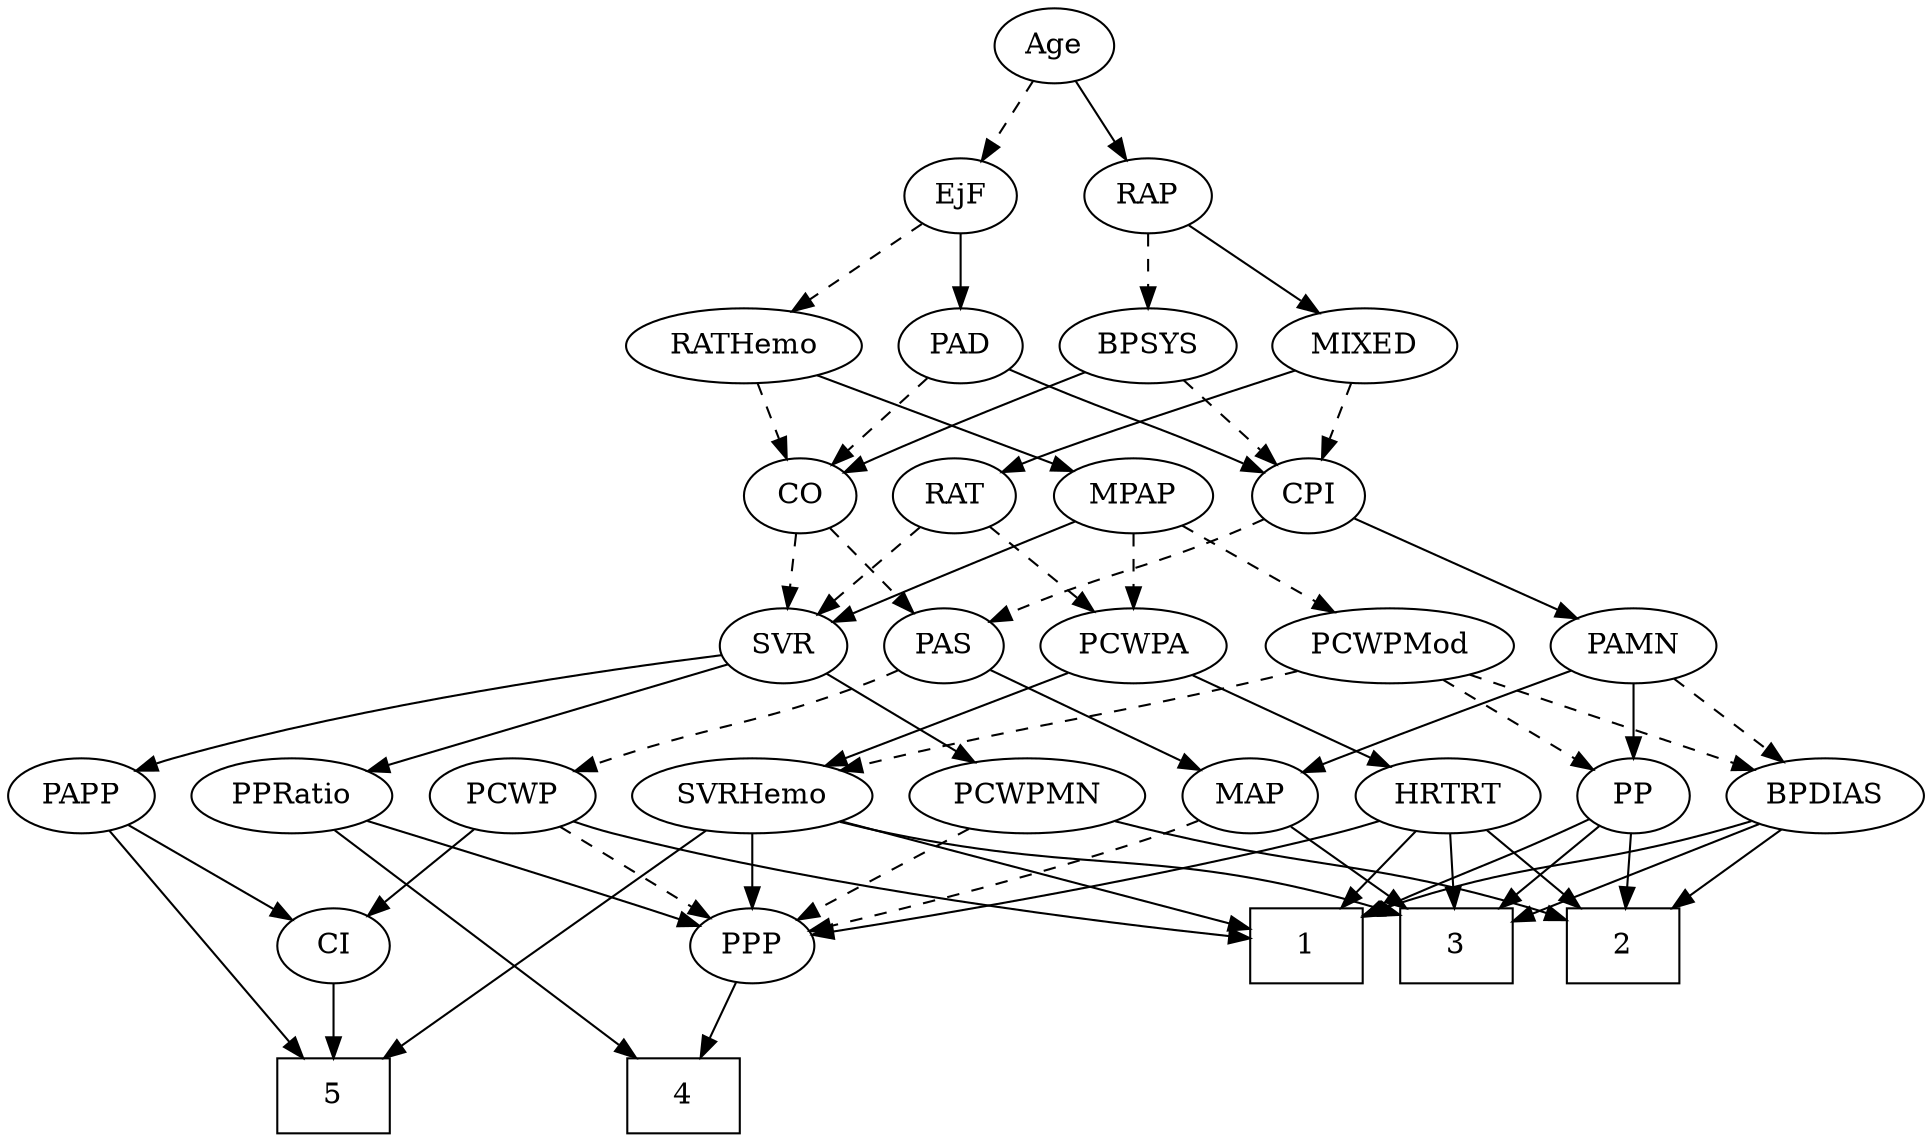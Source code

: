 strict digraph {
	graph [bb="0,0,835.85,540"];
	node [label="\N"];
	1	[height=0.5,
		pos="556.85,90",
		shape=box,
		width=0.75];
	2	[height=0.5,
		pos="714.85,90",
		shape=box,
		width=0.75];
	3	[height=0.5,
		pos="628.85,90",
		shape=box,
		width=0.75];
	4	[height=0.5,
		pos="286.85,18",
		shape=box,
		width=0.75];
	5	[height=0.5,
		pos="133.85,18",
		shape=box,
		width=0.75];
	Age	[height=0.5,
		pos="467.85,522",
		width=0.75];
	EjF	[height=0.5,
		pos="425.85,450",
		width=0.75];
	Age -> EjF	[pos="e,435.63,467.31 458.32,505.12 453.18,496.56 446.73,485.8 440.93,476.13",
		style=dashed];
	RAP	[height=0.5,
		pos="509.85,450",
		width=0.77632];
	Age -> RAP	[pos="e,500.06,467.31 477.38,505.12 482.51,496.56 488.97,485.8 494.77,476.13",
		style=solid];
	PAD	[height=0.5,
		pos="425.85,378",
		width=0.79437];
	EjF -> PAD	[pos="e,425.85,396.1 425.85,431.7 425.85,423.98 425.85,414.71 425.85,406.11",
		style=solid];
	RATHemo	[height=0.5,
		pos="329.85,378",
		width=1.3721];
	EjF -> RATHemo	[pos="e,351.03,394.45 408.24,436.16 394.63,426.24 375.48,412.27 359.52,400.63",
		style=dashed];
	MIXED	[height=0.5,
		pos="605.85,378",
		width=1.1193];
	RAP -> MIXED	[pos="e,585.54,393.8 527.9,435.83 541.74,425.74 561.11,411.62 577.08,399.98",
		style=solid];
	BPSYS	[height=0.5,
		pos="509.85,378",
		width=1.0471];
	RAP -> BPSYS	[pos="e,509.85,396.1 509.85,431.7 509.85,423.98 509.85,414.71 509.85,406.11",
		style=dashed];
	CPI	[height=0.5,
		pos="583.85,306",
		width=0.75];
	MIXED -> CPI	[pos="e,589.12,323.79 600.52,360.05 598.01,352.06 594.95,342.33 592.14,333.4",
		style=dashed];
	RAT	[height=0.5,
		pos="423.85,306",
		width=0.75827];
	MIXED -> RAT	[pos="e,445.02,317.4 574.97,366.17 538.78,353.41 481.07,332.84 459.85,324 458.03,323.24 456.17,322.44 454.3,321.62",
		style=solid];
	MPAP	[height=0.5,
		pos="503.85,306",
		width=0.97491];
	SVR	[height=0.5,
		pos="343.85,234",
		width=0.77632];
	MPAP -> SVR	[pos="e,366.11,245.33 477.37,293.81 452.41,283.2 413.99,266.75 380.85,252 379.05,251.2 377.22,250.38 375.36,249.54",
		style=solid];
	PCWPMod	[height=0.5,
		pos="615.85,234",
		width=1.4443];
	MPAP -> PCWPMod	[pos="e,591.88,249.98 525.18,291.67 541.61,281.4 564.62,267.02 583.35,255.31",
		style=dashed];
	PCWPA	[height=0.5,
		pos="503.85,234",
		width=1.1555];
	MPAP -> PCWPA	[pos="e,503.85,252.1 503.85,287.7 503.85,279.98 503.85,270.71 503.85,262.11",
		style=dashed];
	CO	[height=0.5,
		pos="351.85,306",
		width=0.75];
	BPSYS -> CO	[pos="e,373.12,317.18 482.6,365.45 457.81,354.88 420.24,338.68 387.85,324 386.05,323.19 384.21,322.34 382.36,321.49",
		style=solid];
	BPSYS -> CPI	[pos="e,568.98,321.07 526.27,361.46 536.65,351.65 550.2,338.83 561.54,328.1",
		style=dashed];
	PAD -> CO	[pos="e,366.91,321.25 410.51,362.5 400.03,352.58 385.95,339.26 374.22,328.16",
		style=dashed];
	PAD -> CPI	[pos="e,562.59,317.21 448.1,366.64 452.95,364.42 458.06,362.11 462.85,360 500.38,343.43 510.4,340.76 547.85,324 549.65,323.2 551.49,322.36 \
553.35,321.51",
		style=solid];
	PAS	[height=0.5,
		pos="416.85,234",
		width=0.75];
	CO -> PAS	[pos="e,403.08,249.82 365.63,290.15 374.51,280.6 386.21,267.99 396.19,257.25",
		style=dashed];
	CO -> SVR	[pos="e,345.8,252.1 349.87,287.7 348.99,279.98 347.93,270.71 346.95,262.11",
		style=dashed];
	MAP	[height=0.5,
		pos="533.85,162",
		width=0.84854];
	PAS -> MAP	[pos="e,513.02,175.46 436.43,221.28 454.99,210.18 483.1,193.36 504.37,180.64",
		style=solid];
	PCWP	[height=0.5,
		pos="213.85,162",
		width=0.97491];
	PAS -> PCWP	[pos="e,240.71,173.79 395.77,222.37 390.93,220.12 385.76,217.87 380.85,216 327.6,195.78 311.79,198.28 257.85,180 255.32,179.14 252.72,\
178.23 250.11,177.28",
		style=dashed];
	PAMN	[height=0.5,
		pos="721.85,234",
		width=1.011];
	BPDIAS	[height=0.5,
		pos="721.85,162",
		width=1.1735];
	PAMN -> BPDIAS	[pos="e,721.85,180.1 721.85,215.7 721.85,207.98 721.85,198.71 721.85,190.11",
		style=dashed];
	PAMN -> MAP	[pos="e,557.65,173.73 693.81,222.27 688.2,220.16 682.34,217.99 676.85,216 630.85,199.36 618.41,197.79 572.85,180 570.99,179.27 569.09,\
178.51 567.18,177.73",
		style=solid];
	PP	[height=0.5,
		pos="808.85,162",
		width=0.75];
	PAMN -> PP	[pos="e,792.19,176.4 740.3,218.15 753.14,207.82 770.4,193.93 784.39,182.68",
		style=solid];
	RATHemo -> MPAP	[pos="e,476.98,317.81 361.76,364.16 391.6,352.16 436.11,334.25 467.35,321.68",
		style=solid];
	RATHemo -> CO	[pos="e,346.57,323.79 335.17,360.05 337.69,352.06 340.74,342.33 343.55,333.4",
		style=dashed];
	CPI -> PAS	[pos="e,438.04,245.35 562.65,294.65 557.82,292.39 552.68,290.05 547.85,288 506.29,270.35 494.41,269.65 452.85,252 451.03,251.23 449.18,\
250.42 447.31,249.59",
		style=dashed];
	CPI -> PAMN	[pos="e,697.43,247.39 604.81,294.37 626.97,283.13 662.25,265.23 688.29,252.02",
		style=solid];
	RAT -> SVR	[pos="e,359.89,249.04 408.04,291.17 396.5,281.07 380.66,267.21 367.6,255.79",
		style=dashed];
	RAT -> PCWPA	[pos="e,486.13,250.51 439.65,291.17 450.74,281.47 465.8,268.29 478.54,257.14",
		style=dashed];
	PCWPMN	[height=0.5,
		pos="434.85,162",
		width=1.3902];
	SVR -> PCWPMN	[pos="e,414.5,178.65 361.39,219.5 374.09,209.74 391.52,196.33 406.22,185.02",
		style=solid];
	PPRatio	[height=0.5,
		pos="120.85,162",
		width=1.1013];
	SVR -> PPRatio	[pos="e,151.11,173.7 318.97,225.75 285.12,215.81 222.69,197.21 169.85,180 166.9,179.04 163.87,178.03 160.81,177.01",
		style=solid];
	PAPP	[height=0.5,
		pos="31.847,162",
		width=0.88464];
	SVR -> PAPP	[pos="e,55.657,174.08 316.36,229.59 266.74,223 159.25,206.76 71.847,180 69.595,179.31 67.297,178.54 64.998,177.71",
		style=solid];
	SVRHemo	[height=0.5,
		pos="316.85,162",
		width=1.3902];
	PCWPMod -> SVRHemo	[pos="e,353.86,174.17 577.24,221.78 569.83,219.76 562.12,217.74 554.85,216 475.93,197.09 454.68,199.25 375.85,180 371.83,179.02 367.67,\
177.94 363.51,176.83",
		style=dashed];
	PCWPMod -> BPDIAS	[pos="e,699.98,177.44 638.85,217.81 654.3,207.61 674.82,194.05 691.6,182.98",
		style=dashed];
	PCWPMod -> PP	[pos="e,787.71,173.48 653.72,221.57 685.8,211.56 732.83,196.14 772.85,180 774.67,179.26 776.54,178.48 778.41,177.67",
		style=dashed];
	PCWPA -> SVRHemo	[pos="e,350.14,175.46 473.39,221.6 442.45,210.02 394.29,191.99 359.55,178.99",
		style=solid];
	HRTRT	[height=0.5,
		pos="621.85,162",
		width=1.1013];
	PCWPA -> HRTRT	[pos="e,598.69,176.73 527.44,219 545.41,208.35 570.32,193.57 590.04,181.87",
		style=solid];
	PCWPMN -> 2	[pos="e,687.78,100.86 471.87,149.88 479.13,147.83 486.71,145.78 493.85,144 569.21,125.24 589.95,128.54 664.85,108 669.19,106.81 673.71,\
105.45 678.18,104.03",
		style=solid];
	PPP	[height=0.5,
		pos="316.85,90",
		width=0.75];
	PCWPMN -> PPP	[pos="e,336.48,102.65 410.11,146.33 391.21,135.11 365.12,119.64 345.35,107.91",
		style=dashed];
	SVRHemo -> 1	[pos="e,529.67,98.928 354.35,150.06 399.57,136.87 475.1,114.84 520.03,101.74",
		style=solid];
	SVRHemo -> 3	[pos="e,601.64,104.8 353.5,149.73 360.86,147.66 368.57,145.65 375.85,144 468.13,123.12 497.64,136.24 592,107.78",
		style=solid];
	SVRHemo -> 5	[pos="e,155.93,36.133 296.56,145.26 264.38,120.29 201.43,71.443 163.97,42.371",
		style=solid];
	SVRHemo -> PPP	[pos="e,316.85,108.1 316.85,143.7 316.85,135.98 316.85,126.71 316.85,118.11",
		style=solid];
	BPDIAS -> 1	[pos="e,583.91,103.96 691.95,149.22 667.63,139.53 632.26,125.19 593.33,108.12",
		style=solid];
	BPDIAS -> 2	[pos="e,716.56,108.1 720.12,143.7 719.35,135.98 718.42,126.71 717.56,118.11",
		style=solid];
	BPDIAS -> 3	[pos="e,651.6,108.13 701.67,145.81 689.46,136.62 673.64,124.71 659.86,114.34",
		style=solid];
	MAP -> 3	[pos="e,605.53,108.18 552.16,147.5 564.87,138.14 582.14,125.42 597.06,114.42",
		style=solid];
	MAP -> PPP	[pos="e,341.46,97.441 510.33,150.49 504.96,148.24 499.24,145.95 493.85,144 445.1,126.41 387.39,109.91 351.44,100.13",
		style=dashed];
	PP -> 1	[pos="e,584.08,104.7 788.26,150.23 783.31,147.93 777.97,145.69 772.85,144 698.41,119.39 672.35,132.48 593.91,107.89",
		style=solid];
	PP -> 2	[pos="e,737.79,108.08 791.17,147.83 778.42,138.34 760.89,125.29 745.84,114.08",
		style=solid];
	PP -> 3	[pos="e,655.93,100.16 787.67,150.62 782.83,148.35 777.69,146.03 772.85,144 736.91,128.94 695.04,113.79 665.74,103.57",
		style=solid];
	PPP -> 4	[pos="e,294.32,36.447 309.74,72.411 306.33,64.454 302.16,54.722 298.31,45.756",
		style=solid];
	PPRatio -> 4	[pos="e,266.9,36.062 138.61,145.8 167.49,121.1 224.85,72.037 259.13,42.712",
		style=solid];
	PPRatio -> PPP	[pos="e,293.94,99.539 151.35,150.37 181.69,139.76 229.55,122.93 270.85,108 275.2,106.43 279.78,104.76 284.29,103.1",
		style=solid];
	PCWP -> 1	[pos="e,529.65,94.033 240.09,149.91 245.87,147.74 252.01,145.63 257.85,144 350.35,118.19 462.6,102.28 519.66,95.243",
		style=solid];
	PCWP -> PPP	[pos="e,298.61,103.39 234.2,147.17 250.17,136.31 272.55,121.1 290,109.25",
		style=dashed];
	CI	[height=0.5,
		pos="133.85,90",
		width=0.75];
	PCWP -> CI	[pos="e,149.7,104.87 196.88,146.15 185.44,136.15 170.19,122.8 157.56,111.75",
		style=solid];
	CI -> 5	[pos="e,133.85,36.104 133.85,71.697 133.85,63.983 133.85,54.712 133.85,46.112",
		style=solid];
	PAPP -> 5	[pos="e,121.6,36.056 43.35,144.99 60.914,120.53 94.583,73.661 115.53,44.495",
		style=solid];
	PAPP -> CI	[pos="e,115.61,103.51 51.514,147.5 67.289,136.68 89.594,121.37 107.01,109.42",
		style=solid];
	HRTRT -> 1	[pos="e,572.9,108.29 607.1,145.12 599.06,136.46 588.93,125.55 579.87,115.8",
		style=solid];
	HRTRT -> 2	[pos="e,692.21,108.04 641.57,146.15 653.85,136.92 669.9,124.83 683.85,114.33",
		style=solid];
	HRTRT -> 3	[pos="e,627.14,108.1 623.58,143.7 624.35,135.98 625.28,126.71 626.14,118.11",
		style=solid];
	HRTRT -> PPP	[pos="e,343.03,95.178 592.35,149.84 586.28,147.74 579.89,145.69 573.85,144 496.21,122.36 403.14,105.32 353.05,96.852",
		style=solid];
}
